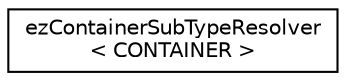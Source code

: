 digraph "Graphical Class Hierarchy"
{
 // LATEX_PDF_SIZE
  edge [fontname="Helvetica",fontsize="10",labelfontname="Helvetica",labelfontsize="10"];
  node [fontname="Helvetica",fontsize="10",shape=record];
  rankdir="LR";
  Node0 [label="ezContainerSubTypeResolver\l\< CONTAINER \>",height=0.2,width=0.4,color="black", fillcolor="white", style="filled",URL="$d7/db6/structez_container_sub_type_resolver.htm",tooltip="Template that allows to probe a container for its element type."];
}

